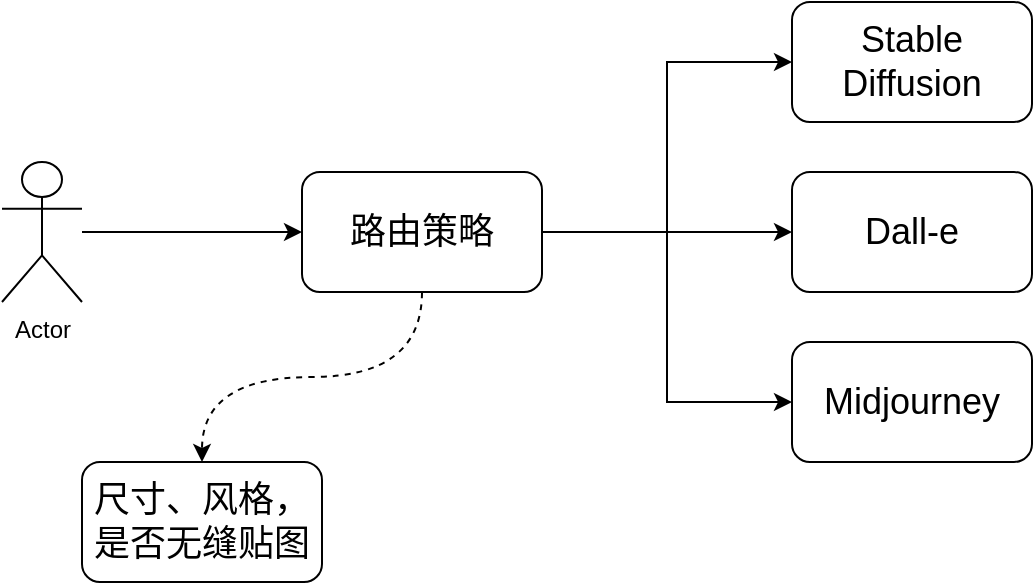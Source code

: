 <mxfile version="24.4.10" type="github">
  <diagram name="第 1 页" id="1hY-kYEjhcQh1O-Mieti">
    <mxGraphModel dx="1014" dy="514" grid="1" gridSize="10" guides="1" tooltips="1" connect="1" arrows="1" fold="1" page="1" pageScale="1" pageWidth="827" pageHeight="1169" math="0" shadow="0">
      <root>
        <mxCell id="0" />
        <mxCell id="1" parent="0" />
        <mxCell id="niocF2I4TGbTJQTXQYwP-3" value="&lt;font style=&quot;font-size: 18px;&quot;&gt;Stable Diffusion&lt;/font&gt;" style="rounded=1;whiteSpace=wrap;html=1;" vertex="1" parent="1">
          <mxGeometry x="555" y="110" width="120" height="60" as="geometry" />
        </mxCell>
        <mxCell id="niocF2I4TGbTJQTXQYwP-4" value="&lt;font style=&quot;font-size: 18px;&quot;&gt;Dall-e&lt;/font&gt;" style="rounded=1;whiteSpace=wrap;html=1;" vertex="1" parent="1">
          <mxGeometry x="555" y="195" width="120" height="60" as="geometry" />
        </mxCell>
        <mxCell id="niocF2I4TGbTJQTXQYwP-5" value="&lt;span style=&quot;font-size: 18px;&quot;&gt;Midjourney&lt;/span&gt;" style="rounded=1;whiteSpace=wrap;html=1;" vertex="1" parent="1">
          <mxGeometry x="555" y="280" width="120" height="60" as="geometry" />
        </mxCell>
        <mxCell id="niocF2I4TGbTJQTXQYwP-11" style="edgeStyle=orthogonalEdgeStyle;rounded=0;orthogonalLoop=1;jettySize=auto;html=1;entryX=0;entryY=0.5;entryDx=0;entryDy=0;" edge="1" parent="1" source="niocF2I4TGbTJQTXQYwP-6" target="niocF2I4TGbTJQTXQYwP-10">
          <mxGeometry relative="1" as="geometry" />
        </mxCell>
        <mxCell id="niocF2I4TGbTJQTXQYwP-6" value="Actor" style="shape=umlActor;verticalLabelPosition=bottom;verticalAlign=top;html=1;outlineConnect=0;" vertex="1" parent="1">
          <mxGeometry x="160" y="190" width="40" height="70" as="geometry" />
        </mxCell>
        <mxCell id="niocF2I4TGbTJQTXQYwP-12" style="edgeStyle=orthogonalEdgeStyle;rounded=0;orthogonalLoop=1;jettySize=auto;html=1;entryX=0;entryY=0.5;entryDx=0;entryDy=0;" edge="1" parent="1" source="niocF2I4TGbTJQTXQYwP-10" target="niocF2I4TGbTJQTXQYwP-3">
          <mxGeometry relative="1" as="geometry" />
        </mxCell>
        <mxCell id="niocF2I4TGbTJQTXQYwP-13" style="edgeStyle=orthogonalEdgeStyle;rounded=0;orthogonalLoop=1;jettySize=auto;html=1;" edge="1" parent="1" source="niocF2I4TGbTJQTXQYwP-10" target="niocF2I4TGbTJQTXQYwP-4">
          <mxGeometry relative="1" as="geometry">
            <Array as="points">
              <mxPoint x="520" y="225" />
              <mxPoint x="520" y="225" />
            </Array>
          </mxGeometry>
        </mxCell>
        <mxCell id="niocF2I4TGbTJQTXQYwP-14" style="edgeStyle=orthogonalEdgeStyle;rounded=0;orthogonalLoop=1;jettySize=auto;html=1;entryX=0;entryY=0.5;entryDx=0;entryDy=0;" edge="1" parent="1" source="niocF2I4TGbTJQTXQYwP-10" target="niocF2I4TGbTJQTXQYwP-5">
          <mxGeometry relative="1" as="geometry" />
        </mxCell>
        <mxCell id="niocF2I4TGbTJQTXQYwP-16" value="" style="edgeStyle=orthogonalEdgeStyle;rounded=0;orthogonalLoop=1;jettySize=auto;html=1;dashed=1;curved=1;" edge="1" parent="1" source="niocF2I4TGbTJQTXQYwP-10" target="niocF2I4TGbTJQTXQYwP-15">
          <mxGeometry relative="1" as="geometry" />
        </mxCell>
        <mxCell id="niocF2I4TGbTJQTXQYwP-10" value="&lt;font style=&quot;font-size: 18px;&quot;&gt;路由策略&lt;/font&gt;" style="rounded=1;whiteSpace=wrap;html=1;" vertex="1" parent="1">
          <mxGeometry x="310" y="195" width="120" height="60" as="geometry" />
        </mxCell>
        <mxCell id="niocF2I4TGbTJQTXQYwP-15" value="&lt;font style=&quot;font-size: 18px;&quot;&gt;尺寸、风格，是否无缝贴图&lt;/font&gt;" style="rounded=1;whiteSpace=wrap;html=1;" vertex="1" parent="1">
          <mxGeometry x="200" y="340" width="120" height="60" as="geometry" />
        </mxCell>
      </root>
    </mxGraphModel>
  </diagram>
</mxfile>
